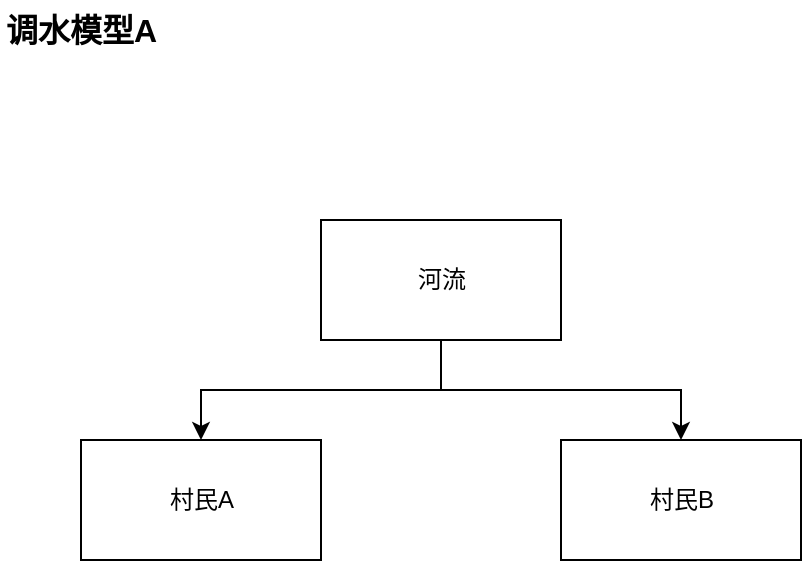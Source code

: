 <mxfile version="22.0.8" type="github">
  <diagram name="0001" id="y2zCg2tqc-IcQTNm7M6H">
    <mxGraphModel dx="956" dy="505" grid="1" gridSize="10" guides="1" tooltips="1" connect="1" arrows="1" fold="1" page="1" pageScale="1" pageWidth="1169" pageHeight="827" math="0" shadow="0">
      <root>
        <mxCell id="sdHGfgtrLrPXHbDimJ2l-0" />
        <mxCell id="sdHGfgtrLrPXHbDimJ2l-1" parent="sdHGfgtrLrPXHbDimJ2l-0" />
        <mxCell id="sdHGfgtrLrPXHbDimJ2l-57" value="&lt;b style=&quot;font-size: 16px;&quot;&gt;调水模型A&lt;/b&gt;" style="text;html=1;align=left;verticalAlign=middle;resizable=0;points=[];autosize=1;strokeColor=none;fillColor=none;fontSize=16;rounded=0;labelBackgroundColor=none;" parent="sdHGfgtrLrPXHbDimJ2l-1" vertex="1">
          <mxGeometry x="40.5" y="20" width="100" height="30" as="geometry" />
        </mxCell>
        <mxCell id="cgCMbxDdlOudI4U_pfRL-2" value="" style="edgeStyle=orthogonalEdgeStyle;rounded=0;orthogonalLoop=1;jettySize=auto;html=1;" parent="sdHGfgtrLrPXHbDimJ2l-1" source="cgCMbxDdlOudI4U_pfRL-0" target="cgCMbxDdlOudI4U_pfRL-1" edge="1">
          <mxGeometry relative="1" as="geometry" />
        </mxCell>
        <mxCell id="FzfT1Ob-Q_l3NhC7Z1uI-1" value="" style="edgeStyle=orthogonalEdgeStyle;rounded=0;orthogonalLoop=1;jettySize=auto;html=1;" edge="1" parent="sdHGfgtrLrPXHbDimJ2l-1" source="cgCMbxDdlOudI4U_pfRL-0" target="FzfT1Ob-Q_l3NhC7Z1uI-0">
          <mxGeometry relative="1" as="geometry" />
        </mxCell>
        <mxCell id="cgCMbxDdlOudI4U_pfRL-0" value="河流" style="rounded=0;whiteSpace=wrap;html=1;" parent="sdHGfgtrLrPXHbDimJ2l-1" vertex="1">
          <mxGeometry x="200.5" y="130" width="120" height="60" as="geometry" />
        </mxCell>
        <mxCell id="cgCMbxDdlOudI4U_pfRL-1" value="村民B" style="rounded=0;whiteSpace=wrap;html=1;" parent="sdHGfgtrLrPXHbDimJ2l-1" vertex="1">
          <mxGeometry x="320.5" y="240" width="120" height="60" as="geometry" />
        </mxCell>
        <mxCell id="FzfT1Ob-Q_l3NhC7Z1uI-0" value="村民A" style="rounded=0;whiteSpace=wrap;html=1;" vertex="1" parent="sdHGfgtrLrPXHbDimJ2l-1">
          <mxGeometry x="80.5" y="240" width="120" height="60" as="geometry" />
        </mxCell>
      </root>
    </mxGraphModel>
  </diagram>
</mxfile>
